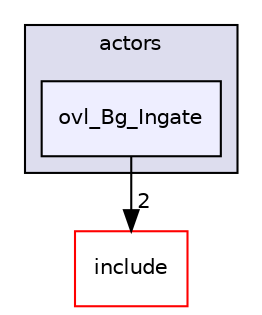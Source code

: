 digraph "src/overlays/actors/ovl_Bg_Ingate" {
  compound=true
  node [ fontsize="10", fontname="Helvetica"];
  edge [ labelfontsize="10", labelfontname="Helvetica"];
  subgraph clusterdir_e93473484be31ce7bcb356bd643a22f8 {
    graph [ bgcolor="#ddddee", pencolor="black", label="actors" fontname="Helvetica", fontsize="10", URL="dir_e93473484be31ce7bcb356bd643a22f8.html"]
  dir_6302ca5f00f2e2d7fc17466800f9b13d [shape=box, label="ovl_Bg_Ingate", style="filled", fillcolor="#eeeeff", pencolor="black", URL="dir_6302ca5f00f2e2d7fc17466800f9b13d.html"];
  }
  dir_d44c64559bbebec7f509842c48db8b23 [shape=box label="include" fillcolor="white" style="filled" color="red" URL="dir_d44c64559bbebec7f509842c48db8b23.html"];
  dir_6302ca5f00f2e2d7fc17466800f9b13d->dir_d44c64559bbebec7f509842c48db8b23 [headlabel="2", labeldistance=1.5 headhref="dir_000064_000000.html"];
}
